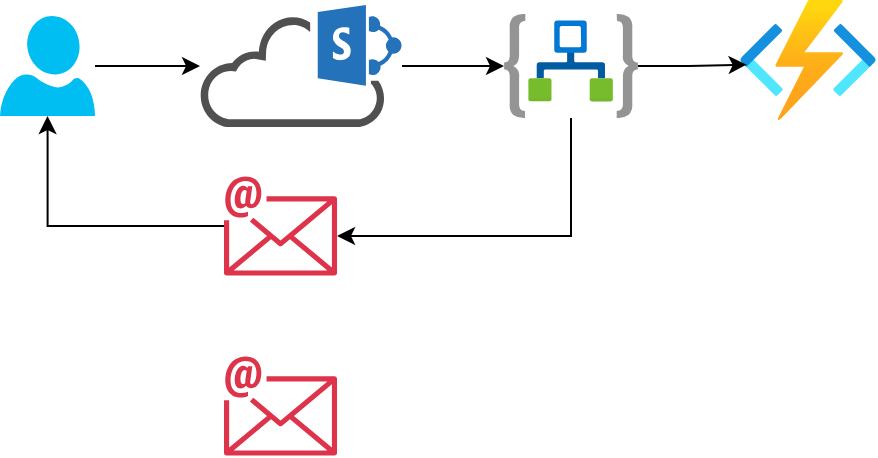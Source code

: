 <mxfile version="25.0.3">
  <diagram name="Page-1" id="u4xFz9gf6InahcVyrAAL">
    <mxGraphModel dx="794" dy="458" grid="1" gridSize="10" guides="1" tooltips="1" connect="1" arrows="1" fold="1" page="1" pageScale="1" pageWidth="850" pageHeight="1100" math="0" shadow="0">
      <root>
        <mxCell id="0" />
        <mxCell id="1" parent="0" />
        <mxCell id="qH5hMdlcWvjnzULhuMrj-7" style="edgeStyle=orthogonalEdgeStyle;rounded=0;orthogonalLoop=1;jettySize=auto;html=1;" edge="1" parent="1" source="qH5hMdlcWvjnzULhuMrj-1" target="qH5hMdlcWvjnzULhuMrj-2">
          <mxGeometry relative="1" as="geometry" />
        </mxCell>
        <mxCell id="qH5hMdlcWvjnzULhuMrj-1" value="" style="verticalLabelPosition=bottom;html=1;verticalAlign=top;align=center;strokeColor=none;fillColor=#00BEF2;shape=mxgraph.azure.user;" vertex="1" parent="1">
          <mxGeometry x="140" y="180" width="47.5" height="50" as="geometry" />
        </mxCell>
        <mxCell id="qH5hMdlcWvjnzULhuMrj-8" style="edgeStyle=orthogonalEdgeStyle;rounded=0;orthogonalLoop=1;jettySize=auto;html=1;" edge="1" parent="1" source="qH5hMdlcWvjnzULhuMrj-2" target="qH5hMdlcWvjnzULhuMrj-3">
          <mxGeometry relative="1" as="geometry" />
        </mxCell>
        <mxCell id="qH5hMdlcWvjnzULhuMrj-2" value="" style="sketch=0;pointerEvents=1;shadow=0;dashed=0;html=1;strokeColor=none;fillColor=#505050;labelPosition=center;verticalLabelPosition=bottom;outlineConnect=0;verticalAlign=top;align=center;shape=mxgraph.office.clouds.cloud_sharepoint;" vertex="1" parent="1">
          <mxGeometry x="240" y="174.5" width="101" height="61" as="geometry" />
        </mxCell>
        <mxCell id="qH5hMdlcWvjnzULhuMrj-9" style="edgeStyle=orthogonalEdgeStyle;rounded=0;orthogonalLoop=1;jettySize=auto;html=1;" edge="1" parent="1" source="qH5hMdlcWvjnzULhuMrj-3" target="qH5hMdlcWvjnzULhuMrj-6">
          <mxGeometry relative="1" as="geometry">
            <Array as="points">
              <mxPoint x="426" y="290" />
            </Array>
          </mxGeometry>
        </mxCell>
        <mxCell id="qH5hMdlcWvjnzULhuMrj-3" value="" style="image;aspect=fixed;html=1;points=[];align=center;fontSize=12;image=img/lib/azure2/integration/Logic_Apps.svg;" vertex="1" parent="1">
          <mxGeometry x="392" y="179" width="67" height="52" as="geometry" />
        </mxCell>
        <mxCell id="qH5hMdlcWvjnzULhuMrj-6" value="" style="sketch=0;outlineConnect=0;fontColor=#232F3E;gradientColor=none;fillColor=#DD344C;strokeColor=none;dashed=0;verticalLabelPosition=bottom;verticalAlign=top;align=center;html=1;fontSize=12;fontStyle=0;aspect=fixed;shape=mxgraph.aws4.email;" vertex="1" parent="1">
          <mxGeometry x="252" y="260" width="56.52" height="50" as="geometry" />
        </mxCell>
        <mxCell id="qH5hMdlcWvjnzULhuMrj-10" style="edgeStyle=orthogonalEdgeStyle;rounded=0;orthogonalLoop=1;jettySize=auto;html=1;entryX=0.5;entryY=1;entryDx=0;entryDy=0;entryPerimeter=0;" edge="1" parent="1" source="qH5hMdlcWvjnzULhuMrj-6" target="qH5hMdlcWvjnzULhuMrj-1">
          <mxGeometry relative="1" as="geometry" />
        </mxCell>
        <mxCell id="qH5hMdlcWvjnzULhuMrj-11" value="" style="image;aspect=fixed;html=1;points=[];align=center;fontSize=12;image=img/lib/azure2/compute/Function_Apps.svg;" vertex="1" parent="1">
          <mxGeometry x="510" y="172" width="68" height="60" as="geometry" />
        </mxCell>
        <mxCell id="qH5hMdlcWvjnzULhuMrj-12" value="" style="sketch=0;outlineConnect=0;fontColor=#232F3E;gradientColor=none;fillColor=#DD344C;strokeColor=none;dashed=0;verticalLabelPosition=bottom;verticalAlign=top;align=center;html=1;fontSize=12;fontStyle=0;aspect=fixed;shape=mxgraph.aws4.email;" vertex="1" parent="1">
          <mxGeometry x="252" y="350" width="56.52" height="50" as="geometry" />
        </mxCell>
        <mxCell id="qH5hMdlcWvjnzULhuMrj-13" style="edgeStyle=orthogonalEdgeStyle;rounded=0;orthogonalLoop=1;jettySize=auto;html=1;entryX=0.049;entryY=0.539;entryDx=0;entryDy=0;entryPerimeter=0;" edge="1" parent="1" source="qH5hMdlcWvjnzULhuMrj-3" target="qH5hMdlcWvjnzULhuMrj-11">
          <mxGeometry relative="1" as="geometry" />
        </mxCell>
      </root>
    </mxGraphModel>
  </diagram>
</mxfile>
